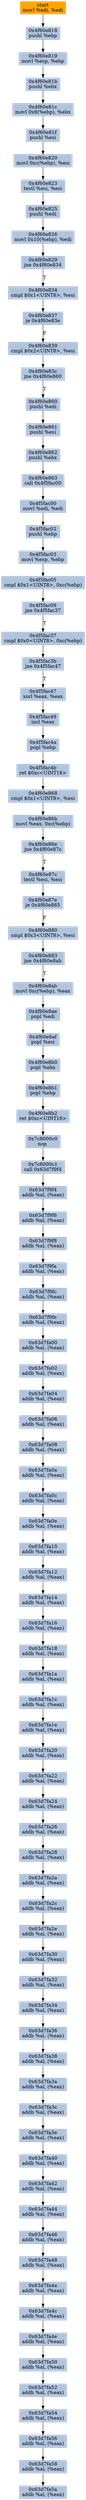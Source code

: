 digraph G {
node[shape=rectangle,style=filled,fillcolor=lightsteelblue,color=lightsteelblue]
bgcolor="transparent"
a0x4f60e816movl_edi_edi[label="start\nmovl %edi, %edi",color="lightgrey",fillcolor="orange"];
a0x4f60e818pushl_ebp[label="0x4f60e818\npushl %ebp"];
a0x4f60e819movl_esp_ebp[label="0x4f60e819\nmovl %esp, %ebp"];
a0x4f60e81bpushl_ebx[label="0x4f60e81b\npushl %ebx"];
a0x4f60e81cmovl_0x8ebp__ebx[label="0x4f60e81c\nmovl 0x8(%ebp), %ebx"];
a0x4f60e81fpushl_esi[label="0x4f60e81f\npushl %esi"];
a0x4f60e820movl_0xcebp__esi[label="0x4f60e820\nmovl 0xc(%ebp), %esi"];
a0x4f60e823testl_esi_esi[label="0x4f60e823\ntestl %esi, %esi"];
a0x4f60e825pushl_edi[label="0x4f60e825\npushl %edi"];
a0x4f60e826movl_0x10ebp__edi[label="0x4f60e826\nmovl 0x10(%ebp), %edi"];
a0x4f60e829jne_0x4f60e834[label="0x4f60e829\njne 0x4f60e834"];
a0x4f60e834cmpl_0x1UINT8_esi[label="0x4f60e834\ncmpl $0x1<UINT8>, %esi"];
a0x4f60e837je_0x4f60e83e[label="0x4f60e837\nje 0x4f60e83e"];
a0x4f60e839cmpl_0x2UINT8_esi[label="0x4f60e839\ncmpl $0x2<UINT8>, %esi"];
a0x4f60e83cjne_0x4f60e860[label="0x4f60e83c\njne 0x4f60e860"];
a0x4f60e860pushl_edi[label="0x4f60e860\npushl %edi"];
a0x4f60e861pushl_esi[label="0x4f60e861\npushl %esi"];
a0x4f60e862pushl_ebx[label="0x4f60e862\npushl %ebx"];
a0x4f60e863call_0x4f5fac00[label="0x4f60e863\ncall 0x4f5fac00"];
a0x4f5fac00movl_edi_edi[label="0x4f5fac00\nmovl %edi, %edi"];
a0x4f5fac02pushl_ebp[label="0x4f5fac02\npushl %ebp"];
a0x4f5fac03movl_esp_ebp[label="0x4f5fac03\nmovl %esp, %ebp"];
a0x4f5fac05cmpl_0x1UINT8_0xcebp_[label="0x4f5fac05\ncmpl $0x1<UINT8>, 0xc(%ebp)"];
a0x4f5fac09jne_0x4f5fac37[label="0x4f5fac09\njne 0x4f5fac37"];
a0x4f5fac37cmpl_0x0UINT8_0xcebp_[label="0x4f5fac37\ncmpl $0x0<UINT8>, 0xc(%ebp)"];
a0x4f5fac3bjne_0x4f5fac47[label="0x4f5fac3b\njne 0x4f5fac47"];
a0x4f5fac47xorl_eax_eax[label="0x4f5fac47\nxorl %eax, %eax"];
a0x4f5fac49incl_eax[label="0x4f5fac49\nincl %eax"];
a0x4f5fac4apopl_ebp[label="0x4f5fac4a\npopl %ebp"];
a0x4f5fac4bret_0xcUINT16[label="0x4f5fac4b\nret $0xc<UINT16>"];
a0x4f60e868cmpl_0x1UINT8_esi[label="0x4f60e868\ncmpl $0x1<UINT8>, %esi"];
a0x4f60e86bmovl_eax_0xcebp_[label="0x4f60e86b\nmovl %eax, 0xc(%ebp)"];
a0x4f60e86ejne_0x4f60e87c[label="0x4f60e86e\njne 0x4f60e87c"];
a0x4f60e87ctestl_esi_esi[label="0x4f60e87c\ntestl %esi, %esi"];
a0x4f60e87eje_0x4f60e885[label="0x4f60e87e\nje 0x4f60e885"];
a0x4f60e880cmpl_0x3UINT8_esi[label="0x4f60e880\ncmpl $0x3<UINT8>, %esi"];
a0x4f60e883jne_0x4f60e8ab[label="0x4f60e883\njne 0x4f60e8ab"];
a0x4f60e8abmovl_0xcebp__eax[label="0x4f60e8ab\nmovl 0xc(%ebp), %eax"];
a0x4f60e8aepopl_edi[label="0x4f60e8ae\npopl %edi"];
a0x4f60e8afpopl_esi[label="0x4f60e8af\npopl %esi"];
a0x4f60e8b0popl_ebx[label="0x4f60e8b0\npopl %ebx"];
a0x4f60e8b1popl_ebp[label="0x4f60e8b1\npopl %ebp"];
a0x4f60e8b2ret_0xcUINT16[label="0x4f60e8b2\nret $0xc<UINT16>"];
a0x7c8000c0nop_[label="0x7c8000c0\nnop "];
a0x7c8000c1call_0x63d7f9f4[label="0x7c8000c1\ncall 0x63d7f9f4"];
a0x63d7f9f4addb_al_eax_[label="0x63d7f9f4\naddb %al, (%eax)"];
a0x63d7f9f6addb_al_eax_[label="0x63d7f9f6\naddb %al, (%eax)"];
a0x63d7f9f8addb_al_eax_[label="0x63d7f9f8\naddb %al, (%eax)"];
a0x63d7f9faaddb_al_eax_[label="0x63d7f9fa\naddb %al, (%eax)"];
a0x63d7f9fcaddb_al_eax_[label="0x63d7f9fc\naddb %al, (%eax)"];
a0x63d7f9feaddb_al_eax_[label="0x63d7f9fe\naddb %al, (%eax)"];
a0x63d7fa00addb_al_eax_[label="0x63d7fa00\naddb %al, (%eax)"];
a0x63d7fa02addb_al_eax_[label="0x63d7fa02\naddb %al, (%eax)"];
a0x63d7fa04addb_al_eax_[label="0x63d7fa04\naddb %al, (%eax)"];
a0x63d7fa06addb_al_eax_[label="0x63d7fa06\naddb %al, (%eax)"];
a0x63d7fa08addb_al_eax_[label="0x63d7fa08\naddb %al, (%eax)"];
a0x63d7fa0aaddb_al_eax_[label="0x63d7fa0a\naddb %al, (%eax)"];
a0x63d7fa0caddb_al_eax_[label="0x63d7fa0c\naddb %al, (%eax)"];
a0x63d7fa0eaddb_al_eax_[label="0x63d7fa0e\naddb %al, (%eax)"];
a0x63d7fa10addb_al_eax_[label="0x63d7fa10\naddb %al, (%eax)"];
a0x63d7fa12addb_al_eax_[label="0x63d7fa12\naddb %al, (%eax)"];
a0x63d7fa14addb_al_eax_[label="0x63d7fa14\naddb %al, (%eax)"];
a0x63d7fa16addb_al_eax_[label="0x63d7fa16\naddb %al, (%eax)"];
a0x63d7fa18addb_al_eax_[label="0x63d7fa18\naddb %al, (%eax)"];
a0x63d7fa1aaddb_al_eax_[label="0x63d7fa1a\naddb %al, (%eax)"];
a0x63d7fa1caddb_al_eax_[label="0x63d7fa1c\naddb %al, (%eax)"];
a0x63d7fa1eaddb_al_eax_[label="0x63d7fa1e\naddb %al, (%eax)"];
a0x63d7fa20addb_al_eax_[label="0x63d7fa20\naddb %al, (%eax)"];
a0x63d7fa22addb_al_eax_[label="0x63d7fa22\naddb %al, (%eax)"];
a0x63d7fa24addb_al_eax_[label="0x63d7fa24\naddb %al, (%eax)"];
a0x63d7fa26addb_al_eax_[label="0x63d7fa26\naddb %al, (%eax)"];
a0x63d7fa28addb_al_eax_[label="0x63d7fa28\naddb %al, (%eax)"];
a0x63d7fa2aaddb_al_eax_[label="0x63d7fa2a\naddb %al, (%eax)"];
a0x63d7fa2caddb_al_eax_[label="0x63d7fa2c\naddb %al, (%eax)"];
a0x63d7fa2eaddb_al_eax_[label="0x63d7fa2e\naddb %al, (%eax)"];
a0x63d7fa30addb_al_eax_[label="0x63d7fa30\naddb %al, (%eax)"];
a0x63d7fa32addb_al_eax_[label="0x63d7fa32\naddb %al, (%eax)"];
a0x63d7fa34addb_al_eax_[label="0x63d7fa34\naddb %al, (%eax)"];
a0x63d7fa36addb_al_eax_[label="0x63d7fa36\naddb %al, (%eax)"];
a0x63d7fa38addb_al_eax_[label="0x63d7fa38\naddb %al, (%eax)"];
a0x63d7fa3aaddb_al_eax_[label="0x63d7fa3a\naddb %al, (%eax)"];
a0x63d7fa3caddb_al_eax_[label="0x63d7fa3c\naddb %al, (%eax)"];
a0x63d7fa3eaddb_al_eax_[label="0x63d7fa3e\naddb %al, (%eax)"];
a0x63d7fa40addb_al_eax_[label="0x63d7fa40\naddb %al, (%eax)"];
a0x63d7fa42addb_al_eax_[label="0x63d7fa42\naddb %al, (%eax)"];
a0x63d7fa44addb_al_eax_[label="0x63d7fa44\naddb %al, (%eax)"];
a0x63d7fa46addb_al_eax_[label="0x63d7fa46\naddb %al, (%eax)"];
a0x63d7fa48addb_al_eax_[label="0x63d7fa48\naddb %al, (%eax)"];
a0x63d7fa4aaddb_al_eax_[label="0x63d7fa4a\naddb %al, (%eax)"];
a0x63d7fa4caddb_al_eax_[label="0x63d7fa4c\naddb %al, (%eax)"];
a0x63d7fa4eaddb_al_eax_[label="0x63d7fa4e\naddb %al, (%eax)"];
a0x63d7fa50addb_al_eax_[label="0x63d7fa50\naddb %al, (%eax)"];
a0x63d7fa52addb_al_eax_[label="0x63d7fa52\naddb %al, (%eax)"];
a0x63d7fa54addb_al_eax_[label="0x63d7fa54\naddb %al, (%eax)"];
a0x63d7fa56addb_al_eax_[label="0x63d7fa56\naddb %al, (%eax)"];
a0x63d7fa58addb_al_eax_[label="0x63d7fa58\naddb %al, (%eax)"];
a0x63d7fa5aaddb_al_eax_[label="0x63d7fa5a\naddb %al, (%eax)"];
a0x4f60e816movl_edi_edi -> a0x4f60e818pushl_ebp [color="#000000"];
a0x4f60e818pushl_ebp -> a0x4f60e819movl_esp_ebp [color="#000000"];
a0x4f60e819movl_esp_ebp -> a0x4f60e81bpushl_ebx [color="#000000"];
a0x4f60e81bpushl_ebx -> a0x4f60e81cmovl_0x8ebp__ebx [color="#000000"];
a0x4f60e81cmovl_0x8ebp__ebx -> a0x4f60e81fpushl_esi [color="#000000"];
a0x4f60e81fpushl_esi -> a0x4f60e820movl_0xcebp__esi [color="#000000"];
a0x4f60e820movl_0xcebp__esi -> a0x4f60e823testl_esi_esi [color="#000000"];
a0x4f60e823testl_esi_esi -> a0x4f60e825pushl_edi [color="#000000"];
a0x4f60e825pushl_edi -> a0x4f60e826movl_0x10ebp__edi [color="#000000"];
a0x4f60e826movl_0x10ebp__edi -> a0x4f60e829jne_0x4f60e834 [color="#000000"];
a0x4f60e829jne_0x4f60e834 -> a0x4f60e834cmpl_0x1UINT8_esi [color="#000000",label="T"];
a0x4f60e834cmpl_0x1UINT8_esi -> a0x4f60e837je_0x4f60e83e [color="#000000"];
a0x4f60e837je_0x4f60e83e -> a0x4f60e839cmpl_0x2UINT8_esi [color="#000000",label="F"];
a0x4f60e839cmpl_0x2UINT8_esi -> a0x4f60e83cjne_0x4f60e860 [color="#000000"];
a0x4f60e83cjne_0x4f60e860 -> a0x4f60e860pushl_edi [color="#000000",label="T"];
a0x4f60e860pushl_edi -> a0x4f60e861pushl_esi [color="#000000"];
a0x4f60e861pushl_esi -> a0x4f60e862pushl_ebx [color="#000000"];
a0x4f60e862pushl_ebx -> a0x4f60e863call_0x4f5fac00 [color="#000000"];
a0x4f60e863call_0x4f5fac00 -> a0x4f5fac00movl_edi_edi [color="#000000"];
a0x4f5fac00movl_edi_edi -> a0x4f5fac02pushl_ebp [color="#000000"];
a0x4f5fac02pushl_ebp -> a0x4f5fac03movl_esp_ebp [color="#000000"];
a0x4f5fac03movl_esp_ebp -> a0x4f5fac05cmpl_0x1UINT8_0xcebp_ [color="#000000"];
a0x4f5fac05cmpl_0x1UINT8_0xcebp_ -> a0x4f5fac09jne_0x4f5fac37 [color="#000000"];
a0x4f5fac09jne_0x4f5fac37 -> a0x4f5fac37cmpl_0x0UINT8_0xcebp_ [color="#000000",label="T"];
a0x4f5fac37cmpl_0x0UINT8_0xcebp_ -> a0x4f5fac3bjne_0x4f5fac47 [color="#000000"];
a0x4f5fac3bjne_0x4f5fac47 -> a0x4f5fac47xorl_eax_eax [color="#000000",label="T"];
a0x4f5fac47xorl_eax_eax -> a0x4f5fac49incl_eax [color="#000000"];
a0x4f5fac49incl_eax -> a0x4f5fac4apopl_ebp [color="#000000"];
a0x4f5fac4apopl_ebp -> a0x4f5fac4bret_0xcUINT16 [color="#000000"];
a0x4f5fac4bret_0xcUINT16 -> a0x4f60e868cmpl_0x1UINT8_esi [color="#000000"];
a0x4f60e868cmpl_0x1UINT8_esi -> a0x4f60e86bmovl_eax_0xcebp_ [color="#000000"];
a0x4f60e86bmovl_eax_0xcebp_ -> a0x4f60e86ejne_0x4f60e87c [color="#000000"];
a0x4f60e86ejne_0x4f60e87c -> a0x4f60e87ctestl_esi_esi [color="#000000",label="T"];
a0x4f60e87ctestl_esi_esi -> a0x4f60e87eje_0x4f60e885 [color="#000000"];
a0x4f60e87eje_0x4f60e885 -> a0x4f60e880cmpl_0x3UINT8_esi [color="#000000",label="F"];
a0x4f60e880cmpl_0x3UINT8_esi -> a0x4f60e883jne_0x4f60e8ab [color="#000000"];
a0x4f60e883jne_0x4f60e8ab -> a0x4f60e8abmovl_0xcebp__eax [color="#000000",label="T"];
a0x4f60e8abmovl_0xcebp__eax -> a0x4f60e8aepopl_edi [color="#000000"];
a0x4f60e8aepopl_edi -> a0x4f60e8afpopl_esi [color="#000000"];
a0x4f60e8afpopl_esi -> a0x4f60e8b0popl_ebx [color="#000000"];
a0x4f60e8b0popl_ebx -> a0x4f60e8b1popl_ebp [color="#000000"];
a0x4f60e8b1popl_ebp -> a0x4f60e8b2ret_0xcUINT16 [color="#000000"];
a0x4f60e8b2ret_0xcUINT16 -> a0x7c8000c0nop_ [color="#000000"];
a0x7c8000c0nop_ -> a0x7c8000c1call_0x63d7f9f4 [color="#000000"];
a0x7c8000c1call_0x63d7f9f4 -> a0x63d7f9f4addb_al_eax_ [color="#000000"];
a0x63d7f9f4addb_al_eax_ -> a0x63d7f9f6addb_al_eax_ [color="#000000"];
a0x63d7f9f6addb_al_eax_ -> a0x63d7f9f8addb_al_eax_ [color="#000000"];
a0x63d7f9f8addb_al_eax_ -> a0x63d7f9faaddb_al_eax_ [color="#000000"];
a0x63d7f9faaddb_al_eax_ -> a0x63d7f9fcaddb_al_eax_ [color="#000000"];
a0x63d7f9fcaddb_al_eax_ -> a0x63d7f9feaddb_al_eax_ [color="#000000"];
a0x63d7f9feaddb_al_eax_ -> a0x63d7fa00addb_al_eax_ [color="#000000"];
a0x63d7fa00addb_al_eax_ -> a0x63d7fa02addb_al_eax_ [color="#000000"];
a0x63d7fa02addb_al_eax_ -> a0x63d7fa04addb_al_eax_ [color="#000000"];
a0x63d7fa04addb_al_eax_ -> a0x63d7fa06addb_al_eax_ [color="#000000"];
a0x63d7fa06addb_al_eax_ -> a0x63d7fa08addb_al_eax_ [color="#000000"];
a0x63d7fa08addb_al_eax_ -> a0x63d7fa0aaddb_al_eax_ [color="#000000"];
a0x63d7fa0aaddb_al_eax_ -> a0x63d7fa0caddb_al_eax_ [color="#000000"];
a0x63d7fa0caddb_al_eax_ -> a0x63d7fa0eaddb_al_eax_ [color="#000000"];
a0x63d7fa0eaddb_al_eax_ -> a0x63d7fa10addb_al_eax_ [color="#000000"];
a0x63d7fa10addb_al_eax_ -> a0x63d7fa12addb_al_eax_ [color="#000000"];
a0x63d7fa12addb_al_eax_ -> a0x63d7fa14addb_al_eax_ [color="#000000"];
a0x63d7fa14addb_al_eax_ -> a0x63d7fa16addb_al_eax_ [color="#000000"];
a0x63d7fa16addb_al_eax_ -> a0x63d7fa18addb_al_eax_ [color="#000000"];
a0x63d7fa18addb_al_eax_ -> a0x63d7fa1aaddb_al_eax_ [color="#000000"];
a0x63d7fa1aaddb_al_eax_ -> a0x63d7fa1caddb_al_eax_ [color="#000000"];
a0x63d7fa1caddb_al_eax_ -> a0x63d7fa1eaddb_al_eax_ [color="#000000"];
a0x63d7fa1eaddb_al_eax_ -> a0x63d7fa20addb_al_eax_ [color="#000000"];
a0x63d7fa20addb_al_eax_ -> a0x63d7fa22addb_al_eax_ [color="#000000"];
a0x63d7fa22addb_al_eax_ -> a0x63d7fa24addb_al_eax_ [color="#000000"];
a0x63d7fa24addb_al_eax_ -> a0x63d7fa26addb_al_eax_ [color="#000000"];
a0x63d7fa26addb_al_eax_ -> a0x63d7fa28addb_al_eax_ [color="#000000"];
a0x63d7fa28addb_al_eax_ -> a0x63d7fa2aaddb_al_eax_ [color="#000000"];
a0x63d7fa2aaddb_al_eax_ -> a0x63d7fa2caddb_al_eax_ [color="#000000"];
a0x63d7fa2caddb_al_eax_ -> a0x63d7fa2eaddb_al_eax_ [color="#000000"];
a0x63d7fa2eaddb_al_eax_ -> a0x63d7fa30addb_al_eax_ [color="#000000"];
a0x63d7fa30addb_al_eax_ -> a0x63d7fa32addb_al_eax_ [color="#000000"];
a0x63d7fa32addb_al_eax_ -> a0x63d7fa34addb_al_eax_ [color="#000000"];
a0x63d7fa34addb_al_eax_ -> a0x63d7fa36addb_al_eax_ [color="#000000"];
a0x63d7fa36addb_al_eax_ -> a0x63d7fa38addb_al_eax_ [color="#000000"];
a0x63d7fa38addb_al_eax_ -> a0x63d7fa3aaddb_al_eax_ [color="#000000"];
a0x63d7fa3aaddb_al_eax_ -> a0x63d7fa3caddb_al_eax_ [color="#000000"];
a0x63d7fa3caddb_al_eax_ -> a0x63d7fa3eaddb_al_eax_ [color="#000000"];
a0x63d7fa3eaddb_al_eax_ -> a0x63d7fa40addb_al_eax_ [color="#000000"];
a0x63d7fa40addb_al_eax_ -> a0x63d7fa42addb_al_eax_ [color="#000000"];
a0x63d7fa42addb_al_eax_ -> a0x63d7fa44addb_al_eax_ [color="#000000"];
a0x63d7fa44addb_al_eax_ -> a0x63d7fa46addb_al_eax_ [color="#000000"];
a0x63d7fa46addb_al_eax_ -> a0x63d7fa48addb_al_eax_ [color="#000000"];
a0x63d7fa48addb_al_eax_ -> a0x63d7fa4aaddb_al_eax_ [color="#000000"];
a0x63d7fa4aaddb_al_eax_ -> a0x63d7fa4caddb_al_eax_ [color="#000000"];
a0x63d7fa4caddb_al_eax_ -> a0x63d7fa4eaddb_al_eax_ [color="#000000"];
a0x63d7fa4eaddb_al_eax_ -> a0x63d7fa50addb_al_eax_ [color="#000000"];
a0x63d7fa50addb_al_eax_ -> a0x63d7fa52addb_al_eax_ [color="#000000"];
a0x63d7fa52addb_al_eax_ -> a0x63d7fa54addb_al_eax_ [color="#000000"];
a0x63d7fa54addb_al_eax_ -> a0x63d7fa56addb_al_eax_ [color="#000000"];
a0x63d7fa56addb_al_eax_ -> a0x63d7fa58addb_al_eax_ [color="#000000"];
a0x63d7fa58addb_al_eax_ -> a0x63d7fa5aaddb_al_eax_ [color="#000000"];
}
